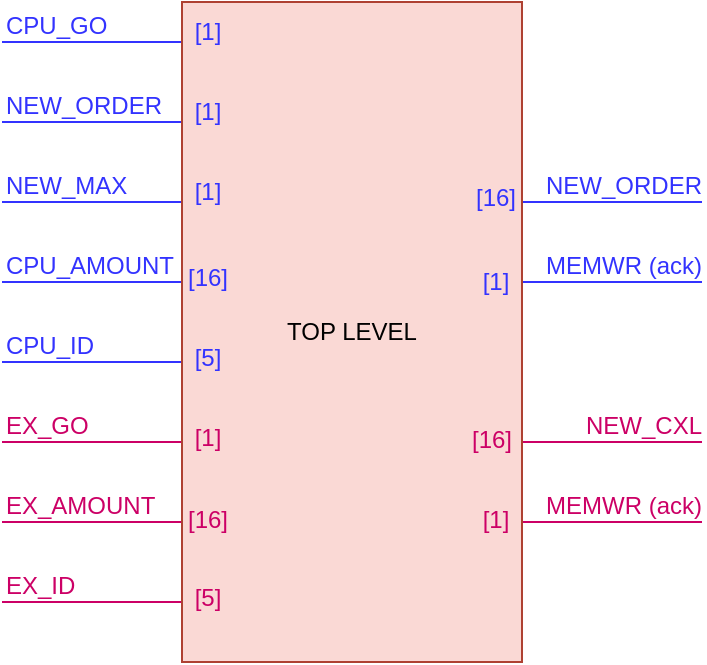 <mxfile version="16.4.2" type="device"><diagram id="-4KhXbb2Fj5ia7Xy60Y0" name="Page-1"><mxGraphModel dx="1422" dy="762" grid="1" gridSize="10" guides="1" tooltips="1" connect="1" arrows="1" fold="1" page="1" pageScale="1" pageWidth="827" pageHeight="1169" math="0" shadow="0"><root><mxCell id="0"/><mxCell id="1" parent="0"/><mxCell id="EwxIM-q2od8pneQYZa7B-2" value="" style="endArrow=none;html=1;rounded=0;strokeColor=#3333FF;fontColor=#3333FF;" parent="1" edge="1"><mxGeometry relative="1" as="geometry"><mxPoint x="260" y="280" as="sourcePoint"/><mxPoint x="350" y="280" as="targetPoint"/></mxGeometry></mxCell><mxCell id="EwxIM-q2od8pneQYZa7B-3" value="CPU_GO" style="resizable=0;html=1;align=left;verticalAlign=bottom;strokeColor=#3333FF;fontColor=#3333FF;" parent="EwxIM-q2od8pneQYZa7B-2" connectable="0" vertex="1"><mxGeometry x="-1" relative="1" as="geometry"/></mxCell><mxCell id="EwxIM-q2od8pneQYZa7B-5" value="" style="endArrow=none;html=1;rounded=0;strokeColor=#3333FF;fontColor=#3333FF;" parent="1" edge="1"><mxGeometry relative="1" as="geometry"><mxPoint x="260.0" y="320" as="sourcePoint"/><mxPoint x="350" y="320" as="targetPoint"/></mxGeometry></mxCell><mxCell id="EwxIM-q2od8pneQYZa7B-6" value="NEW_ORDER" style="resizable=0;html=1;align=left;verticalAlign=bottom;strokeColor=#3333FF;fontColor=#3333FF;" parent="EwxIM-q2od8pneQYZa7B-5" connectable="0" vertex="1"><mxGeometry x="-1" relative="1" as="geometry"/></mxCell><mxCell id="EwxIM-q2od8pneQYZa7B-7" value="" style="resizable=0;html=1;align=right;verticalAlign=bottom;strokeColor=#3333FF;fontColor=#3333FF;" parent="EwxIM-q2od8pneQYZa7B-5" connectable="0" vertex="1"><mxGeometry x="1" relative="1" as="geometry"/></mxCell><mxCell id="EwxIM-q2od8pneQYZa7B-8" value="" style="endArrow=none;html=1;rounded=0;strokeColor=#3333FF;fontColor=#3333FF;" parent="1" edge="1"><mxGeometry relative="1" as="geometry"><mxPoint x="260.0" y="360" as="sourcePoint"/><mxPoint x="350" y="360" as="targetPoint"/></mxGeometry></mxCell><mxCell id="EwxIM-q2od8pneQYZa7B-9" value="NEW_MAX" style="resizable=0;html=1;align=left;verticalAlign=bottom;strokeColor=#3333FF;fontColor=#3333FF;" parent="EwxIM-q2od8pneQYZa7B-8" connectable="0" vertex="1"><mxGeometry x="-1" relative="1" as="geometry"/></mxCell><mxCell id="EwxIM-q2od8pneQYZa7B-10" value="" style="resizable=0;html=1;align=right;verticalAlign=bottom;strokeColor=#3333FF;fontColor=#3333FF;" parent="EwxIM-q2od8pneQYZa7B-8" connectable="0" vertex="1"><mxGeometry x="1" relative="1" as="geometry"/></mxCell><mxCell id="EwxIM-q2od8pneQYZa7B-14" value="" style="endArrow=none;html=1;rounded=0;strokeColor=#3333FF;fontColor=#3333FF;" parent="1" edge="1"><mxGeometry relative="1" as="geometry"><mxPoint x="260.0" y="400" as="sourcePoint"/><mxPoint x="350" y="400" as="targetPoint"/></mxGeometry></mxCell><mxCell id="EwxIM-q2od8pneQYZa7B-15" value="CPU_AMOUNT" style="resizable=0;html=1;align=left;verticalAlign=bottom;strokeColor=#3333FF;fontColor=#3333FF;" parent="EwxIM-q2od8pneQYZa7B-14" connectable="0" vertex="1"><mxGeometry x="-1" relative="1" as="geometry"/></mxCell><mxCell id="EwxIM-q2od8pneQYZa7B-16" value="" style="resizable=0;html=1;align=right;verticalAlign=bottom;strokeColor=#3333FF;fontColor=#3333FF;" parent="EwxIM-q2od8pneQYZa7B-14" connectable="0" vertex="1"><mxGeometry x="1" relative="1" as="geometry"/></mxCell><mxCell id="EwxIM-q2od8pneQYZa7B-17" value="" style="endArrow=none;html=1;rounded=0;strokeColor=#3333FF;fontColor=#3333FF;" parent="1" edge="1"><mxGeometry relative="1" as="geometry"><mxPoint x="260.0" y="440" as="sourcePoint"/><mxPoint x="350" y="440" as="targetPoint"/></mxGeometry></mxCell><mxCell id="EwxIM-q2od8pneQYZa7B-18" value="CPU_ID" style="resizable=0;html=1;align=left;verticalAlign=bottom;strokeColor=#3333FF;fontColor=#3333FF;" parent="EwxIM-q2od8pneQYZa7B-17" connectable="0" vertex="1"><mxGeometry x="-1" relative="1" as="geometry"/></mxCell><mxCell id="EwxIM-q2od8pneQYZa7B-19" value="" style="resizable=0;html=1;align=right;verticalAlign=bottom;strokeColor=#3333FF;fontColor=#3333FF;" parent="EwxIM-q2od8pneQYZa7B-17" connectable="0" vertex="1"><mxGeometry x="1" relative="1" as="geometry"/></mxCell><mxCell id="EwxIM-q2od8pneQYZa7B-20" value="" style="endArrow=none;html=1;rounded=0;strokeColor=#CC0066;fontColor=#CC0066;" parent="1" edge="1"><mxGeometry relative="1" as="geometry"><mxPoint x="260.0" y="480" as="sourcePoint"/><mxPoint x="350" y="480" as="targetPoint"/></mxGeometry></mxCell><mxCell id="EwxIM-q2od8pneQYZa7B-21" value="EX_GO" style="resizable=0;html=1;align=left;verticalAlign=bottom;strokeColor=#CC0066;fontColor=#CC0066;" parent="EwxIM-q2od8pneQYZa7B-20" connectable="0" vertex="1"><mxGeometry x="-1" relative="1" as="geometry"/></mxCell><mxCell id="EwxIM-q2od8pneQYZa7B-22" value="" style="resizable=0;html=1;align=right;verticalAlign=bottom;strokeColor=#CC0066;fontColor=#CC0066;" parent="EwxIM-q2od8pneQYZa7B-20" connectable="0" vertex="1"><mxGeometry x="1" relative="1" as="geometry"/></mxCell><mxCell id="EwxIM-q2od8pneQYZa7B-23" value="" style="endArrow=none;html=1;rounded=0;strokeColor=#CC0066;fontColor=#CC0066;" parent="1" edge="1"><mxGeometry relative="1" as="geometry"><mxPoint x="260.0" y="520" as="sourcePoint"/><mxPoint x="350" y="520" as="targetPoint"/></mxGeometry></mxCell><mxCell id="EwxIM-q2od8pneQYZa7B-24" value="EX_AMOUNT" style="resizable=0;html=1;align=left;verticalAlign=bottom;strokeColor=#CC0066;fontColor=#CC0066;" parent="EwxIM-q2od8pneQYZa7B-23" connectable="0" vertex="1"><mxGeometry x="-1" relative="1" as="geometry"/></mxCell><mxCell id="EwxIM-q2od8pneQYZa7B-25" value="" style="resizable=0;html=1;align=right;verticalAlign=bottom;strokeColor=#CC0066;fontColor=#CC0066;" parent="EwxIM-q2od8pneQYZa7B-23" connectable="0" vertex="1"><mxGeometry x="1" relative="1" as="geometry"/></mxCell><mxCell id="EwxIM-q2od8pneQYZa7B-26" value="" style="endArrow=none;html=1;rounded=0;strokeColor=#CC0066;fontColor=#CC0066;" parent="1" edge="1"><mxGeometry relative="1" as="geometry"><mxPoint x="260.0" y="560" as="sourcePoint"/><mxPoint x="350" y="560" as="targetPoint"/></mxGeometry></mxCell><mxCell id="EwxIM-q2od8pneQYZa7B-27" value="EX_ID" style="resizable=0;html=1;align=left;verticalAlign=bottom;strokeColor=#CC0066;fontColor=#CC0066;" parent="EwxIM-q2od8pneQYZa7B-26" connectable="0" vertex="1"><mxGeometry x="-1" relative="1" as="geometry"/></mxCell><mxCell id="EwxIM-q2od8pneQYZa7B-28" value="" style="resizable=0;html=1;align=right;verticalAlign=bottom;strokeColor=#CC0066;fontColor=#CC0066;" parent="EwxIM-q2od8pneQYZa7B-26" connectable="0" vertex="1"><mxGeometry x="1" relative="1" as="geometry"/></mxCell><mxCell id="EwxIM-q2od8pneQYZa7B-29" value="" style="endArrow=none;html=1;rounded=0;strokeColor=#3333FF;" parent="1" edge="1"><mxGeometry relative="1" as="geometry"><mxPoint x="520.0" y="360" as="sourcePoint"/><mxPoint x="610" y="360" as="targetPoint"/></mxGeometry></mxCell><mxCell id="EwxIM-q2od8pneQYZa7B-30" value="" style="resizable=0;html=1;align=left;verticalAlign=bottom;strokeColor=#3333FF;" parent="EwxIM-q2od8pneQYZa7B-29" connectable="0" vertex="1"><mxGeometry x="-1" relative="1" as="geometry"/></mxCell><mxCell id="EwxIM-q2od8pneQYZa7B-31" value="NEW_ORDER" style="resizable=0;html=1;align=right;verticalAlign=bottom;fontColor=#3333FF;strokeColor=#3333FF;fillColor=#3333FF;shadow=0;" parent="EwxIM-q2od8pneQYZa7B-29" connectable="0" vertex="1"><mxGeometry x="1" relative="1" as="geometry"/></mxCell><mxCell id="EwxIM-q2od8pneQYZa7B-32" value="" style="endArrow=none;html=1;rounded=0;strokeColor=#3333FF;" parent="1" edge="1"><mxGeometry relative="1" as="geometry"><mxPoint x="520.0" y="400" as="sourcePoint"/><mxPoint x="610" y="400" as="targetPoint"/></mxGeometry></mxCell><mxCell id="EwxIM-q2od8pneQYZa7B-33" value="" style="resizable=0;html=1;align=left;verticalAlign=bottom;strokeColor=#3333FF;" parent="EwxIM-q2od8pneQYZa7B-32" connectable="0" vertex="1"><mxGeometry x="-1" relative="1" as="geometry"/></mxCell><mxCell id="EwxIM-q2od8pneQYZa7B-34" value="MEMWR (ack)" style="resizable=0;html=1;align=right;verticalAlign=bottom;fontColor=#3333FF;strokeColor=#3333FF;fillColor=#3333FF;shadow=0;" parent="EwxIM-q2od8pneQYZa7B-32" connectable="0" vertex="1"><mxGeometry x="1" relative="1" as="geometry"/></mxCell><mxCell id="EwxIM-q2od8pneQYZa7B-35" value="" style="endArrow=none;html=1;rounded=0;strokeColor=#CC0066;fontColor=#CC0066;" parent="1" edge="1"><mxGeometry relative="1" as="geometry"><mxPoint x="520.0" y="480" as="sourcePoint"/><mxPoint x="610" y="480" as="targetPoint"/></mxGeometry></mxCell><mxCell id="EwxIM-q2od8pneQYZa7B-36" value="" style="resizable=0;html=1;align=left;verticalAlign=bottom;strokeColor=#CC0066;fontColor=#CC0066;" parent="EwxIM-q2od8pneQYZa7B-35" connectable="0" vertex="1"><mxGeometry x="-1" relative="1" as="geometry"/></mxCell><mxCell id="EwxIM-q2od8pneQYZa7B-37" value="NEW_CXL" style="resizable=0;html=1;align=right;verticalAlign=bottom;strokeColor=#CC0066;fontColor=#CC0066;" parent="EwxIM-q2od8pneQYZa7B-35" connectable="0" vertex="1"><mxGeometry x="1" relative="1" as="geometry"/></mxCell><mxCell id="EwxIM-q2od8pneQYZa7B-38" value="" style="endArrow=none;html=1;rounded=0;strokeColor=#CC0066;fontColor=#CC0066;" parent="1" edge="1"><mxGeometry relative="1" as="geometry"><mxPoint x="520.0" y="520" as="sourcePoint"/><mxPoint x="610" y="520" as="targetPoint"/></mxGeometry></mxCell><mxCell id="EwxIM-q2od8pneQYZa7B-39" value="" style="resizable=0;html=1;align=left;verticalAlign=bottom;strokeColor=#CC0066;fontColor=#CC0066;" parent="EwxIM-q2od8pneQYZa7B-38" connectable="0" vertex="1"><mxGeometry x="-1" relative="1" as="geometry"/></mxCell><mxCell id="EwxIM-q2od8pneQYZa7B-40" value="MEMWR (ack)" style="resizable=0;html=1;align=right;verticalAlign=bottom;strokeColor=#CC0066;fontColor=#CC0066;" parent="EwxIM-q2od8pneQYZa7B-38" connectable="0" vertex="1"><mxGeometry x="1" relative="1" as="geometry"/></mxCell><mxCell id="EwxIM-q2od8pneQYZa7B-41" value="TOP LEVEL" style="rounded=0;whiteSpace=wrap;html=1;shadow=0;strokeColor=#ae4132;fillColor=#fad9d5;" parent="1" vertex="1"><mxGeometry x="350" y="260" width="170" height="330" as="geometry"/></mxCell><mxCell id="EwxIM-q2od8pneQYZa7B-42" value="[1]" style="text;html=1;strokeColor=none;fillColor=none;align=center;verticalAlign=middle;whiteSpace=wrap;rounded=0;shadow=0;fontColor=#CC0066;" parent="1" vertex="1"><mxGeometry x="333" y="463" width="60" height="30" as="geometry"/></mxCell><mxCell id="EwxIM-q2od8pneQYZa7B-43" value="[1]" style="text;html=1;strokeColor=none;fillColor=none;align=center;verticalAlign=middle;whiteSpace=wrap;rounded=0;shadow=0;fontColor=#CC0066;" parent="1" vertex="1"><mxGeometry x="477" y="504" width="60" height="30" as="geometry"/></mxCell><mxCell id="EwxIM-q2od8pneQYZa7B-44" value="[16]" style="text;html=1;strokeColor=none;fillColor=none;align=center;verticalAlign=middle;whiteSpace=wrap;rounded=0;shadow=0;fontColor=#CC0066;" parent="1" vertex="1"><mxGeometry x="475" y="464" width="60" height="30" as="geometry"/></mxCell><mxCell id="EwxIM-q2od8pneQYZa7B-45" value="[1]" style="text;html=1;strokeColor=none;fillColor=none;align=center;verticalAlign=middle;whiteSpace=wrap;rounded=0;shadow=0;fontColor=#3333FF;" parent="1" vertex="1"><mxGeometry x="477" y="385" width="60" height="30" as="geometry"/></mxCell><mxCell id="EwxIM-q2od8pneQYZa7B-46" value="[1]" style="text;html=1;strokeColor=none;fillColor=none;align=center;verticalAlign=middle;whiteSpace=wrap;rounded=0;shadow=0;fontColor=#3333FF;" parent="1" vertex="1"><mxGeometry x="333" y="260" width="60" height="30" as="geometry"/></mxCell><mxCell id="EwxIM-q2od8pneQYZa7B-47" value="[1]" style="text;html=1;strokeColor=none;fillColor=none;align=center;verticalAlign=middle;whiteSpace=wrap;rounded=0;shadow=0;fontColor=#3333FF;" parent="1" vertex="1"><mxGeometry x="333" y="300" width="60" height="30" as="geometry"/></mxCell><mxCell id="EwxIM-q2od8pneQYZa7B-48" value="[1]" style="text;html=1;strokeColor=none;fillColor=none;align=center;verticalAlign=middle;whiteSpace=wrap;rounded=0;shadow=0;fontColor=#3333FF;" parent="1" vertex="1"><mxGeometry x="333" y="340" width="60" height="30" as="geometry"/></mxCell><mxCell id="EwxIM-q2od8pneQYZa7B-49" value="[16]" style="text;html=1;strokeColor=none;fillColor=none;align=center;verticalAlign=middle;whiteSpace=wrap;rounded=0;shadow=0;fontColor=#3333FF;" parent="1" vertex="1"><mxGeometry x="477" y="343" width="60" height="30" as="geometry"/></mxCell><mxCell id="EwxIM-q2od8pneQYZa7B-50" value="[16]" style="text;html=1;strokeColor=none;fillColor=none;align=center;verticalAlign=middle;whiteSpace=wrap;rounded=0;shadow=0;fontColor=#CC0066;" parent="1" vertex="1"><mxGeometry x="333" y="504" width="60" height="30" as="geometry"/></mxCell><mxCell id="EwxIM-q2od8pneQYZa7B-51" value="[16]" style="text;html=1;strokeColor=none;fillColor=none;align=center;verticalAlign=middle;whiteSpace=wrap;rounded=0;shadow=0;fontColor=#3333FF;" parent="1" vertex="1"><mxGeometry x="333" y="383" width="60" height="30" as="geometry"/></mxCell><mxCell id="EwxIM-q2od8pneQYZa7B-53" value="[5]" style="text;html=1;strokeColor=none;fillColor=none;align=center;verticalAlign=middle;whiteSpace=wrap;rounded=0;shadow=0;fontColor=#3333FF;" parent="1" vertex="1"><mxGeometry x="333" y="423" width="60" height="30" as="geometry"/></mxCell><mxCell id="EwxIM-q2od8pneQYZa7B-54" value="[5]" style="text;html=1;strokeColor=none;fillColor=none;align=center;verticalAlign=middle;whiteSpace=wrap;rounded=0;shadow=0;fontColor=#CC0066;" parent="1" vertex="1"><mxGeometry x="333" y="543" width="60" height="30" as="geometry"/></mxCell></root></mxGraphModel></diagram></mxfile>